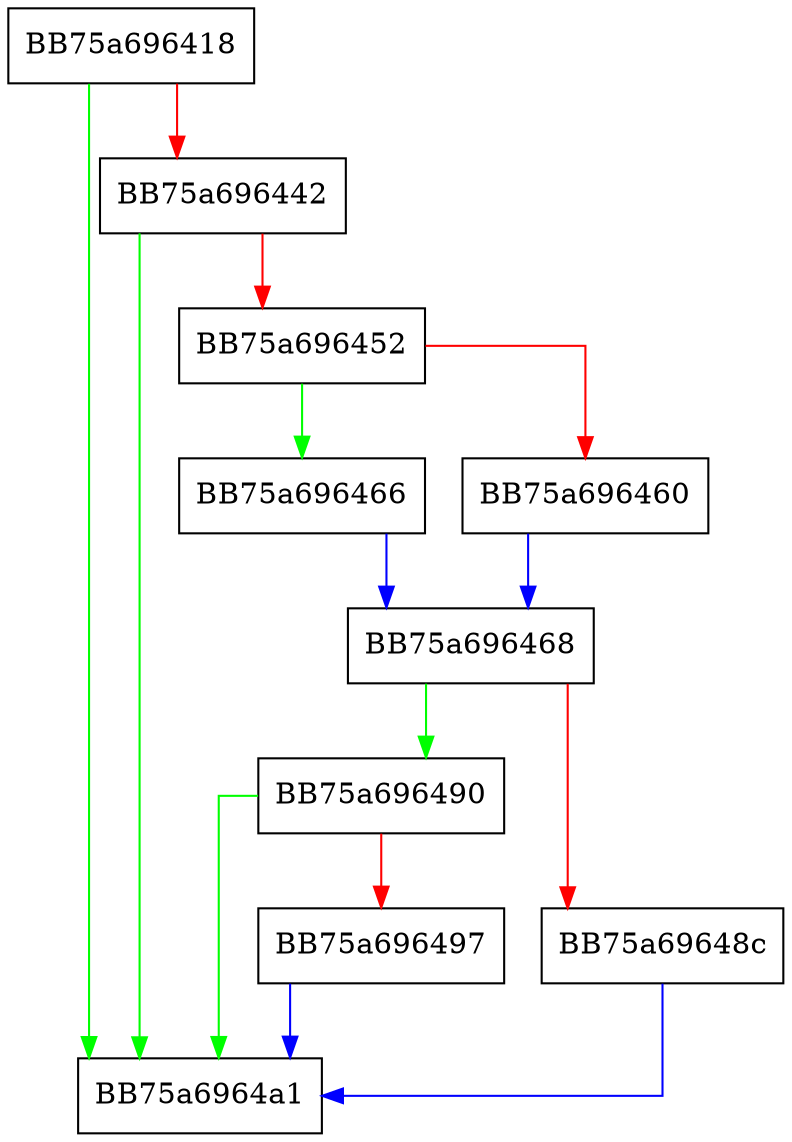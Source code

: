 digraph decode_uncompsize {
  node [shape="box"];
  graph [splines=ortho];
  BB75a696418 -> BB75a6964a1 [color="green"];
  BB75a696418 -> BB75a696442 [color="red"];
  BB75a696442 -> BB75a6964a1 [color="green"];
  BB75a696442 -> BB75a696452 [color="red"];
  BB75a696452 -> BB75a696466 [color="green"];
  BB75a696452 -> BB75a696460 [color="red"];
  BB75a696460 -> BB75a696468 [color="blue"];
  BB75a696466 -> BB75a696468 [color="blue"];
  BB75a696468 -> BB75a696490 [color="green"];
  BB75a696468 -> BB75a69648c [color="red"];
  BB75a69648c -> BB75a6964a1 [color="blue"];
  BB75a696490 -> BB75a6964a1 [color="green"];
  BB75a696490 -> BB75a696497 [color="red"];
  BB75a696497 -> BB75a6964a1 [color="blue"];
}